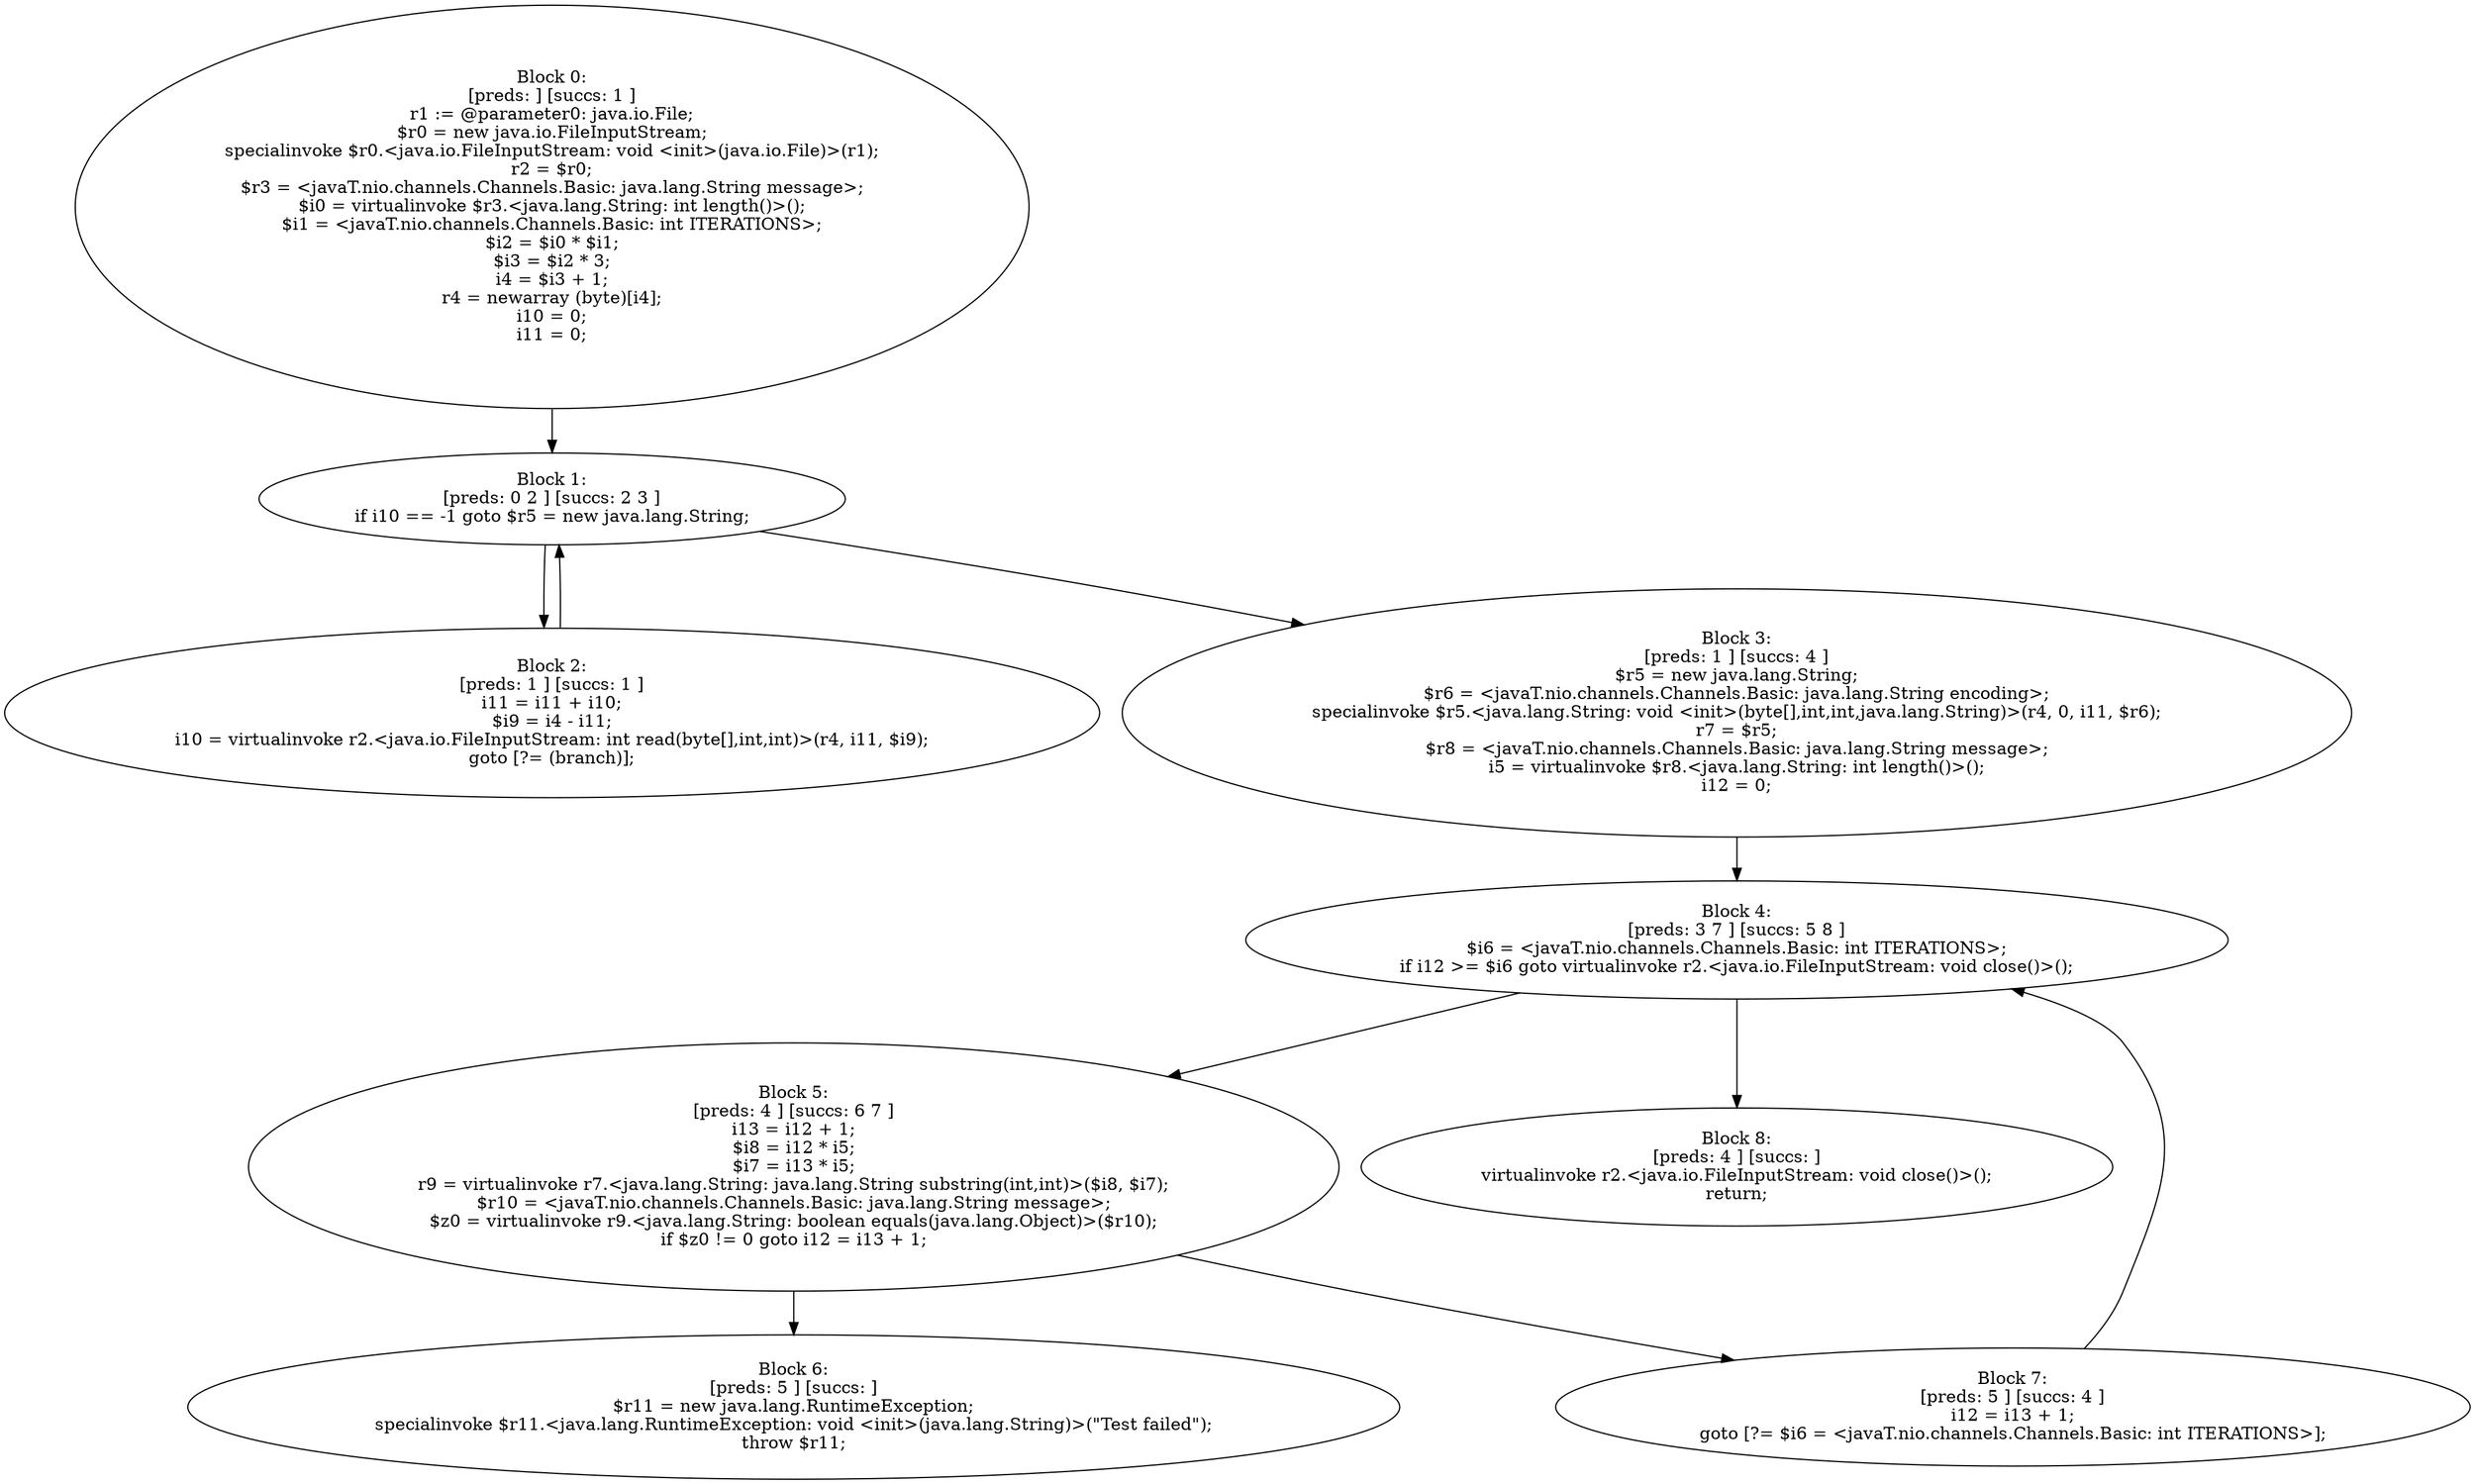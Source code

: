 digraph "unitGraph" {
    "Block 0:
[preds: ] [succs: 1 ]
r1 := @parameter0: java.io.File;
$r0 = new java.io.FileInputStream;
specialinvoke $r0.<java.io.FileInputStream: void <init>(java.io.File)>(r1);
r2 = $r0;
$r3 = <javaT.nio.channels.Channels.Basic: java.lang.String message>;
$i0 = virtualinvoke $r3.<java.lang.String: int length()>();
$i1 = <javaT.nio.channels.Channels.Basic: int ITERATIONS>;
$i2 = $i0 * $i1;
$i3 = $i2 * 3;
i4 = $i3 + 1;
r4 = newarray (byte)[i4];
i10 = 0;
i11 = 0;
"
    "Block 1:
[preds: 0 2 ] [succs: 2 3 ]
if i10 == -1 goto $r5 = new java.lang.String;
"
    "Block 2:
[preds: 1 ] [succs: 1 ]
i11 = i11 + i10;
$i9 = i4 - i11;
i10 = virtualinvoke r2.<java.io.FileInputStream: int read(byte[],int,int)>(r4, i11, $i9);
goto [?= (branch)];
"
    "Block 3:
[preds: 1 ] [succs: 4 ]
$r5 = new java.lang.String;
$r6 = <javaT.nio.channels.Channels.Basic: java.lang.String encoding>;
specialinvoke $r5.<java.lang.String: void <init>(byte[],int,int,java.lang.String)>(r4, 0, i11, $r6);
r7 = $r5;
$r8 = <javaT.nio.channels.Channels.Basic: java.lang.String message>;
i5 = virtualinvoke $r8.<java.lang.String: int length()>();
i12 = 0;
"
    "Block 4:
[preds: 3 7 ] [succs: 5 8 ]
$i6 = <javaT.nio.channels.Channels.Basic: int ITERATIONS>;
if i12 >= $i6 goto virtualinvoke r2.<java.io.FileInputStream: void close()>();
"
    "Block 5:
[preds: 4 ] [succs: 6 7 ]
i13 = i12 + 1;
$i8 = i12 * i5;
$i7 = i13 * i5;
r9 = virtualinvoke r7.<java.lang.String: java.lang.String substring(int,int)>($i8, $i7);
$r10 = <javaT.nio.channels.Channels.Basic: java.lang.String message>;
$z0 = virtualinvoke r9.<java.lang.String: boolean equals(java.lang.Object)>($r10);
if $z0 != 0 goto i12 = i13 + 1;
"
    "Block 6:
[preds: 5 ] [succs: ]
$r11 = new java.lang.RuntimeException;
specialinvoke $r11.<java.lang.RuntimeException: void <init>(java.lang.String)>(\"Test failed\");
throw $r11;
"
    "Block 7:
[preds: 5 ] [succs: 4 ]
i12 = i13 + 1;
goto [?= $i6 = <javaT.nio.channels.Channels.Basic: int ITERATIONS>];
"
    "Block 8:
[preds: 4 ] [succs: ]
virtualinvoke r2.<java.io.FileInputStream: void close()>();
return;
"
    "Block 0:
[preds: ] [succs: 1 ]
r1 := @parameter0: java.io.File;
$r0 = new java.io.FileInputStream;
specialinvoke $r0.<java.io.FileInputStream: void <init>(java.io.File)>(r1);
r2 = $r0;
$r3 = <javaT.nio.channels.Channels.Basic: java.lang.String message>;
$i0 = virtualinvoke $r3.<java.lang.String: int length()>();
$i1 = <javaT.nio.channels.Channels.Basic: int ITERATIONS>;
$i2 = $i0 * $i1;
$i3 = $i2 * 3;
i4 = $i3 + 1;
r4 = newarray (byte)[i4];
i10 = 0;
i11 = 0;
"->"Block 1:
[preds: 0 2 ] [succs: 2 3 ]
if i10 == -1 goto $r5 = new java.lang.String;
";
    "Block 1:
[preds: 0 2 ] [succs: 2 3 ]
if i10 == -1 goto $r5 = new java.lang.String;
"->"Block 2:
[preds: 1 ] [succs: 1 ]
i11 = i11 + i10;
$i9 = i4 - i11;
i10 = virtualinvoke r2.<java.io.FileInputStream: int read(byte[],int,int)>(r4, i11, $i9);
goto [?= (branch)];
";
    "Block 1:
[preds: 0 2 ] [succs: 2 3 ]
if i10 == -1 goto $r5 = new java.lang.String;
"->"Block 3:
[preds: 1 ] [succs: 4 ]
$r5 = new java.lang.String;
$r6 = <javaT.nio.channels.Channels.Basic: java.lang.String encoding>;
specialinvoke $r5.<java.lang.String: void <init>(byte[],int,int,java.lang.String)>(r4, 0, i11, $r6);
r7 = $r5;
$r8 = <javaT.nio.channels.Channels.Basic: java.lang.String message>;
i5 = virtualinvoke $r8.<java.lang.String: int length()>();
i12 = 0;
";
    "Block 2:
[preds: 1 ] [succs: 1 ]
i11 = i11 + i10;
$i9 = i4 - i11;
i10 = virtualinvoke r2.<java.io.FileInputStream: int read(byte[],int,int)>(r4, i11, $i9);
goto [?= (branch)];
"->"Block 1:
[preds: 0 2 ] [succs: 2 3 ]
if i10 == -1 goto $r5 = new java.lang.String;
";
    "Block 3:
[preds: 1 ] [succs: 4 ]
$r5 = new java.lang.String;
$r6 = <javaT.nio.channels.Channels.Basic: java.lang.String encoding>;
specialinvoke $r5.<java.lang.String: void <init>(byte[],int,int,java.lang.String)>(r4, 0, i11, $r6);
r7 = $r5;
$r8 = <javaT.nio.channels.Channels.Basic: java.lang.String message>;
i5 = virtualinvoke $r8.<java.lang.String: int length()>();
i12 = 0;
"->"Block 4:
[preds: 3 7 ] [succs: 5 8 ]
$i6 = <javaT.nio.channels.Channels.Basic: int ITERATIONS>;
if i12 >= $i6 goto virtualinvoke r2.<java.io.FileInputStream: void close()>();
";
    "Block 4:
[preds: 3 7 ] [succs: 5 8 ]
$i6 = <javaT.nio.channels.Channels.Basic: int ITERATIONS>;
if i12 >= $i6 goto virtualinvoke r2.<java.io.FileInputStream: void close()>();
"->"Block 5:
[preds: 4 ] [succs: 6 7 ]
i13 = i12 + 1;
$i8 = i12 * i5;
$i7 = i13 * i5;
r9 = virtualinvoke r7.<java.lang.String: java.lang.String substring(int,int)>($i8, $i7);
$r10 = <javaT.nio.channels.Channels.Basic: java.lang.String message>;
$z0 = virtualinvoke r9.<java.lang.String: boolean equals(java.lang.Object)>($r10);
if $z0 != 0 goto i12 = i13 + 1;
";
    "Block 4:
[preds: 3 7 ] [succs: 5 8 ]
$i6 = <javaT.nio.channels.Channels.Basic: int ITERATIONS>;
if i12 >= $i6 goto virtualinvoke r2.<java.io.FileInputStream: void close()>();
"->"Block 8:
[preds: 4 ] [succs: ]
virtualinvoke r2.<java.io.FileInputStream: void close()>();
return;
";
    "Block 5:
[preds: 4 ] [succs: 6 7 ]
i13 = i12 + 1;
$i8 = i12 * i5;
$i7 = i13 * i5;
r9 = virtualinvoke r7.<java.lang.String: java.lang.String substring(int,int)>($i8, $i7);
$r10 = <javaT.nio.channels.Channels.Basic: java.lang.String message>;
$z0 = virtualinvoke r9.<java.lang.String: boolean equals(java.lang.Object)>($r10);
if $z0 != 0 goto i12 = i13 + 1;
"->"Block 6:
[preds: 5 ] [succs: ]
$r11 = new java.lang.RuntimeException;
specialinvoke $r11.<java.lang.RuntimeException: void <init>(java.lang.String)>(\"Test failed\");
throw $r11;
";
    "Block 5:
[preds: 4 ] [succs: 6 7 ]
i13 = i12 + 1;
$i8 = i12 * i5;
$i7 = i13 * i5;
r9 = virtualinvoke r7.<java.lang.String: java.lang.String substring(int,int)>($i8, $i7);
$r10 = <javaT.nio.channels.Channels.Basic: java.lang.String message>;
$z0 = virtualinvoke r9.<java.lang.String: boolean equals(java.lang.Object)>($r10);
if $z0 != 0 goto i12 = i13 + 1;
"->"Block 7:
[preds: 5 ] [succs: 4 ]
i12 = i13 + 1;
goto [?= $i6 = <javaT.nio.channels.Channels.Basic: int ITERATIONS>];
";
    "Block 7:
[preds: 5 ] [succs: 4 ]
i12 = i13 + 1;
goto [?= $i6 = <javaT.nio.channels.Channels.Basic: int ITERATIONS>];
"->"Block 4:
[preds: 3 7 ] [succs: 5 8 ]
$i6 = <javaT.nio.channels.Channels.Basic: int ITERATIONS>;
if i12 >= $i6 goto virtualinvoke r2.<java.io.FileInputStream: void close()>();
";
}

